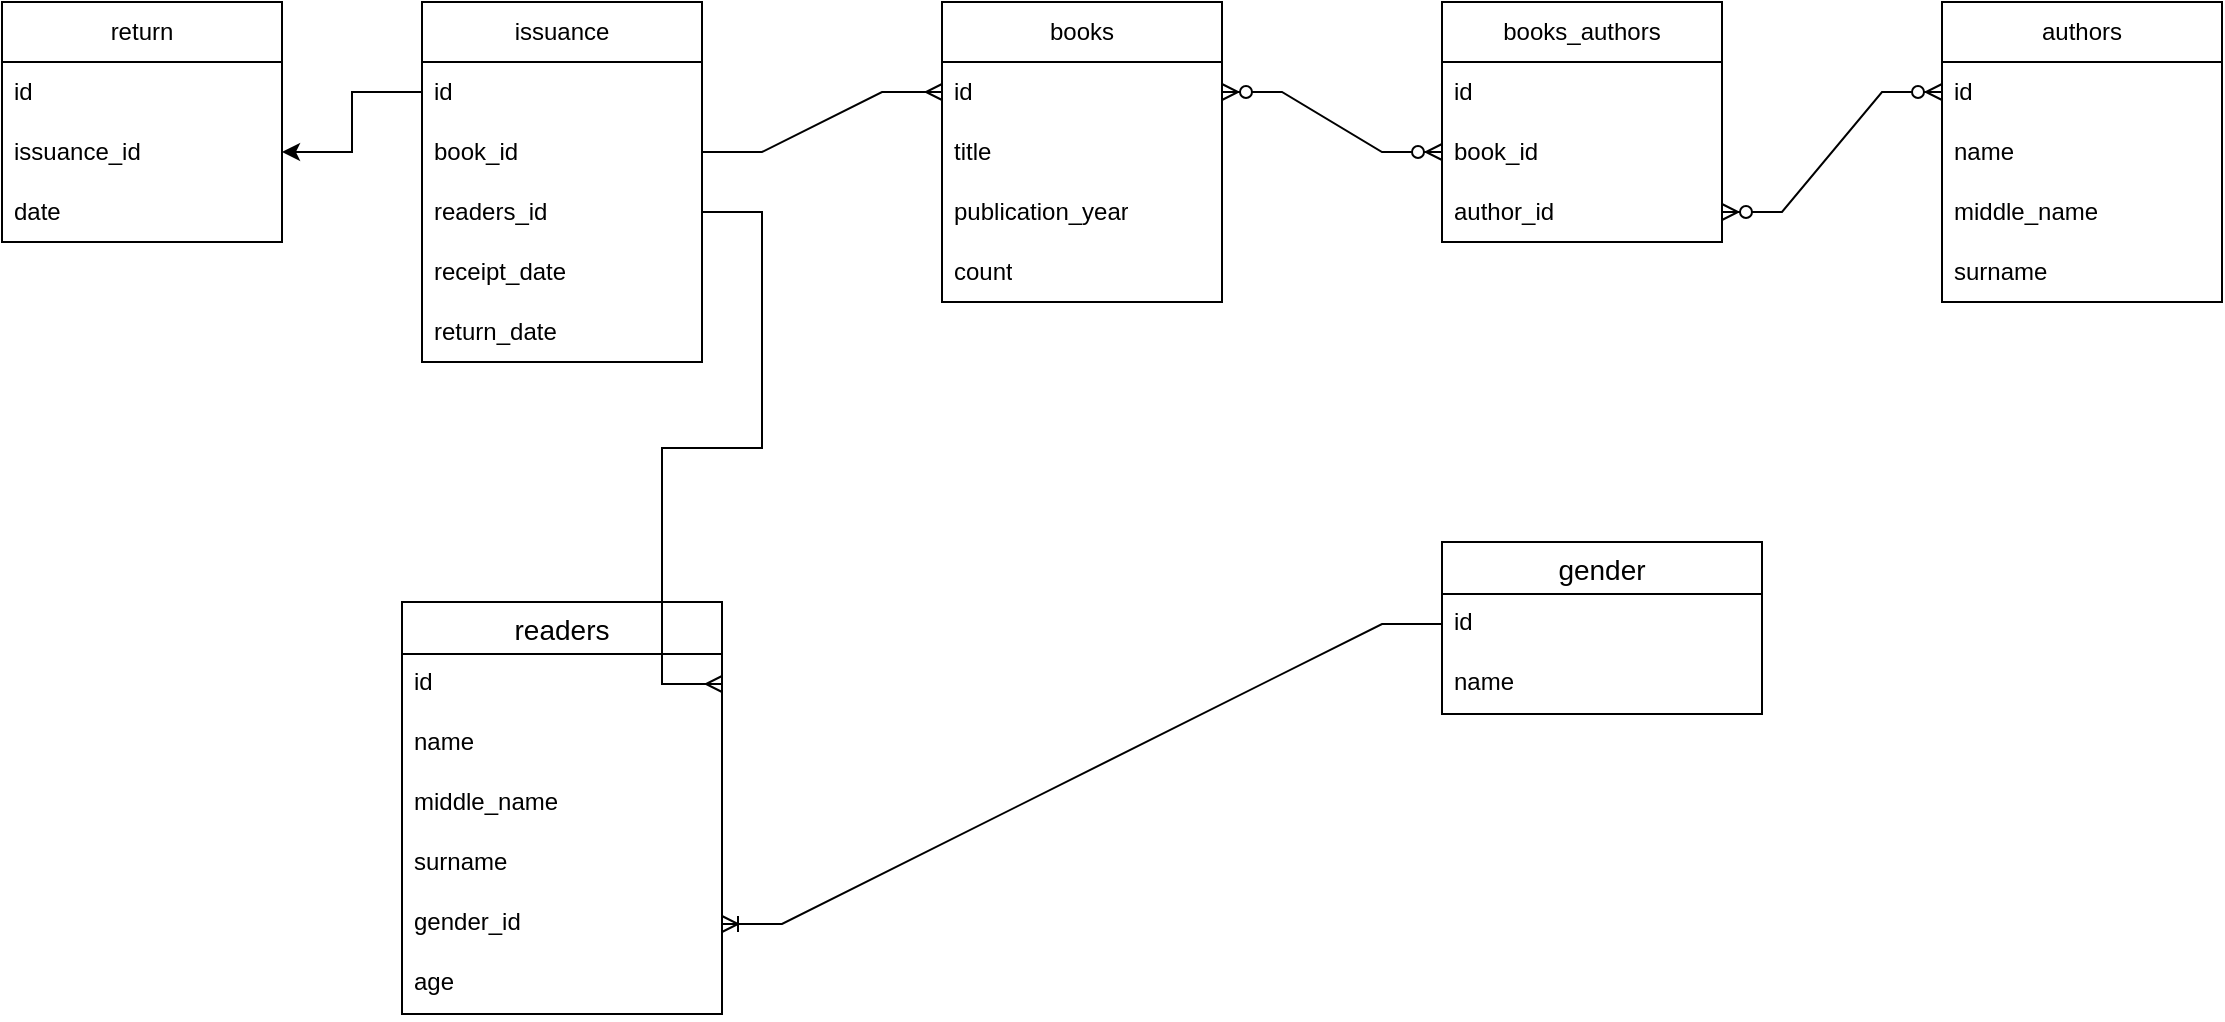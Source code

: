 <mxfile version="24.2.8" type="google">
  <diagram name="Страница — 1" id="CrQjYrYmRaATVsb7dl6A">
    <mxGraphModel grid="1" page="1" gridSize="10" guides="1" tooltips="1" connect="1" arrows="1" fold="1" pageScale="1" pageWidth="827" pageHeight="1169" math="0" shadow="0">
      <root>
        <mxCell id="0" />
        <mxCell id="1" parent="0" />
        <mxCell id="4VSCTYu78RrdN9YdUNnb-1" value="authors" style="swimlane;fontStyle=0;childLayout=stackLayout;horizontal=1;startSize=30;horizontalStack=0;resizeParent=1;resizeParentMax=0;resizeLast=0;collapsible=1;marginBottom=0;whiteSpace=wrap;html=1;" vertex="1" parent="1">
          <mxGeometry x="620" y="150" width="140" height="150" as="geometry" />
        </mxCell>
        <mxCell id="4VSCTYu78RrdN9YdUNnb-2" value="id" style="text;strokeColor=none;fillColor=none;align=left;verticalAlign=middle;spacingLeft=4;spacingRight=4;overflow=hidden;points=[[0,0.5],[1,0.5]];portConstraint=eastwest;rotatable=0;whiteSpace=wrap;html=1;" vertex="1" parent="4VSCTYu78RrdN9YdUNnb-1">
          <mxGeometry y="30" width="140" height="30" as="geometry" />
        </mxCell>
        <mxCell id="4VSCTYu78RrdN9YdUNnb-5" value="name" style="text;strokeColor=none;fillColor=none;align=left;verticalAlign=middle;spacingLeft=4;spacingRight=4;overflow=hidden;points=[[0,0.5],[1,0.5]];portConstraint=eastwest;rotatable=0;whiteSpace=wrap;html=1;" vertex="1" parent="4VSCTYu78RrdN9YdUNnb-1">
          <mxGeometry y="60" width="140" height="30" as="geometry" />
        </mxCell>
        <mxCell id="4VSCTYu78RrdN9YdUNnb-3" value="middle_name" style="text;strokeColor=none;fillColor=none;align=left;verticalAlign=middle;spacingLeft=4;spacingRight=4;overflow=hidden;points=[[0,0.5],[1,0.5]];portConstraint=eastwest;rotatable=0;whiteSpace=wrap;html=1;" vertex="1" parent="4VSCTYu78RrdN9YdUNnb-1">
          <mxGeometry y="90" width="140" height="30" as="geometry" />
        </mxCell>
        <mxCell id="4VSCTYu78RrdN9YdUNnb-4" value="surname" style="text;strokeColor=none;fillColor=none;align=left;verticalAlign=middle;spacingLeft=4;spacingRight=4;overflow=hidden;points=[[0,0.5],[1,0.5]];portConstraint=eastwest;rotatable=0;whiteSpace=wrap;html=1;" vertex="1" parent="4VSCTYu78RrdN9YdUNnb-1">
          <mxGeometry y="120" width="140" height="30" as="geometry" />
        </mxCell>
        <mxCell id="4VSCTYu78RrdN9YdUNnb-6" value="books" style="swimlane;fontStyle=0;childLayout=stackLayout;horizontal=1;startSize=30;horizontalStack=0;resizeParent=1;resizeParentMax=0;resizeLast=0;collapsible=1;marginBottom=0;whiteSpace=wrap;html=1;" vertex="1" parent="1">
          <mxGeometry x="120" y="150" width="140" height="150" as="geometry" />
        </mxCell>
        <mxCell id="4VSCTYu78RrdN9YdUNnb-7" value="id" style="text;strokeColor=none;fillColor=none;align=left;verticalAlign=middle;spacingLeft=4;spacingRight=4;overflow=hidden;points=[[0,0.5],[1,0.5]];portConstraint=eastwest;rotatable=0;whiteSpace=wrap;html=1;" vertex="1" parent="4VSCTYu78RrdN9YdUNnb-6">
          <mxGeometry y="30" width="140" height="30" as="geometry" />
        </mxCell>
        <mxCell id="4VSCTYu78RrdN9YdUNnb-10" value="title" style="text;strokeColor=none;fillColor=none;align=left;verticalAlign=middle;spacingLeft=4;spacingRight=4;overflow=hidden;points=[[0,0.5],[1,0.5]];portConstraint=eastwest;rotatable=0;whiteSpace=wrap;html=1;" vertex="1" parent="4VSCTYu78RrdN9YdUNnb-6">
          <mxGeometry y="60" width="140" height="30" as="geometry" />
        </mxCell>
        <mxCell id="4VSCTYu78RrdN9YdUNnb-11" value="publication_year" style="text;strokeColor=none;fillColor=none;align=left;verticalAlign=middle;spacingLeft=4;spacingRight=4;overflow=hidden;points=[[0,0.5],[1,0.5]];portConstraint=eastwest;rotatable=0;whiteSpace=wrap;html=1;" vertex="1" parent="4VSCTYu78RrdN9YdUNnb-6">
          <mxGeometry y="90" width="140" height="30" as="geometry" />
        </mxCell>
        <mxCell id="4VSCTYu78RrdN9YdUNnb-13" value="count" style="text;strokeColor=none;fillColor=none;align=left;verticalAlign=middle;spacingLeft=4;spacingRight=4;overflow=hidden;points=[[0,0.5],[1,0.5]];portConstraint=eastwest;rotatable=0;whiteSpace=wrap;html=1;" vertex="1" parent="4VSCTYu78RrdN9YdUNnb-6">
          <mxGeometry y="120" width="140" height="30" as="geometry" />
        </mxCell>
        <mxCell id="4VSCTYu78RrdN9YdUNnb-14" value="books_authors" style="swimlane;fontStyle=0;childLayout=stackLayout;horizontal=1;startSize=30;horizontalStack=0;resizeParent=1;resizeParentMax=0;resizeLast=0;collapsible=1;marginBottom=0;whiteSpace=wrap;html=1;" vertex="1" parent="1">
          <mxGeometry x="370" y="150" width="140" height="120" as="geometry" />
        </mxCell>
        <mxCell id="4VSCTYu78RrdN9YdUNnb-15" value="id" style="text;strokeColor=none;fillColor=none;align=left;verticalAlign=middle;spacingLeft=4;spacingRight=4;overflow=hidden;points=[[0,0.5],[1,0.5]];portConstraint=eastwest;rotatable=0;whiteSpace=wrap;html=1;" vertex="1" parent="4VSCTYu78RrdN9YdUNnb-14">
          <mxGeometry y="30" width="140" height="30" as="geometry" />
        </mxCell>
        <mxCell id="4VSCTYu78RrdN9YdUNnb-16" value="book_id" style="text;strokeColor=none;fillColor=none;align=left;verticalAlign=middle;spacingLeft=4;spacingRight=4;overflow=hidden;points=[[0,0.5],[1,0.5]];portConstraint=eastwest;rotatable=0;whiteSpace=wrap;html=1;" vertex="1" parent="4VSCTYu78RrdN9YdUNnb-14">
          <mxGeometry y="60" width="140" height="30" as="geometry" />
        </mxCell>
        <mxCell id="4VSCTYu78RrdN9YdUNnb-17" value="author_id" style="text;strokeColor=none;fillColor=none;align=left;verticalAlign=middle;spacingLeft=4;spacingRight=4;overflow=hidden;points=[[0,0.5],[1,0.5]];portConstraint=eastwest;rotatable=0;whiteSpace=wrap;html=1;" vertex="1" parent="4VSCTYu78RrdN9YdUNnb-14">
          <mxGeometry y="90" width="140" height="30" as="geometry" />
        </mxCell>
        <mxCell id="4VSCTYu78RrdN9YdUNnb-18" value="" style="edgeStyle=entityRelationEdgeStyle;fontSize=12;html=1;endArrow=ERzeroToMany;endFill=1;startArrow=ERzeroToMany;rounded=0;entryX=0;entryY=0.5;entryDx=0;entryDy=0;exitX=1;exitY=0.5;exitDx=0;exitDy=0;" edge="1" parent="1" source="4VSCTYu78RrdN9YdUNnb-7" target="4VSCTYu78RrdN9YdUNnb-16">
          <mxGeometry width="100" height="100" relative="1" as="geometry">
            <mxPoint x="310" y="470" as="sourcePoint" />
            <mxPoint x="410" y="370" as="targetPoint" />
          </mxGeometry>
        </mxCell>
        <mxCell id="4VSCTYu78RrdN9YdUNnb-19" value="" style="edgeStyle=entityRelationEdgeStyle;fontSize=12;html=1;endArrow=ERzeroToMany;endFill=1;startArrow=ERzeroToMany;rounded=0;entryX=0;entryY=0.5;entryDx=0;entryDy=0;exitX=1;exitY=0.5;exitDx=0;exitDy=0;" edge="1" parent="1" source="4VSCTYu78RrdN9YdUNnb-17" target="4VSCTYu78RrdN9YdUNnb-2">
          <mxGeometry width="100" height="100" relative="1" as="geometry">
            <mxPoint x="454" y="500" as="sourcePoint" />
            <mxPoint x="554" y="400" as="targetPoint" />
          </mxGeometry>
        </mxCell>
        <mxCell id="4VSCTYu78RrdN9YdUNnb-20" value="gender" style="swimlane;fontStyle=0;childLayout=stackLayout;horizontal=1;startSize=26;horizontalStack=0;resizeParent=1;resizeParentMax=0;resizeLast=0;collapsible=1;marginBottom=0;align=center;fontSize=14;" vertex="1" parent="1">
          <mxGeometry x="370" y="420" width="160" height="86" as="geometry" />
        </mxCell>
        <mxCell id="4VSCTYu78RrdN9YdUNnb-21" value="id" style="text;strokeColor=none;fillColor=none;spacingLeft=4;spacingRight=4;overflow=hidden;rotatable=0;points=[[0,0.5],[1,0.5]];portConstraint=eastwest;fontSize=12;whiteSpace=wrap;html=1;" vertex="1" parent="4VSCTYu78RrdN9YdUNnb-20">
          <mxGeometry y="26" width="160" height="30" as="geometry" />
        </mxCell>
        <mxCell id="4VSCTYu78RrdN9YdUNnb-22" value="name" style="text;strokeColor=none;fillColor=none;spacingLeft=4;spacingRight=4;overflow=hidden;rotatable=0;points=[[0,0.5],[1,0.5]];portConstraint=eastwest;fontSize=12;whiteSpace=wrap;html=1;" vertex="1" parent="4VSCTYu78RrdN9YdUNnb-20">
          <mxGeometry y="56" width="160" height="30" as="geometry" />
        </mxCell>
        <mxCell id="4VSCTYu78RrdN9YdUNnb-24" value="readers" style="swimlane;fontStyle=0;childLayout=stackLayout;horizontal=1;startSize=26;horizontalStack=0;resizeParent=1;resizeParentMax=0;resizeLast=0;collapsible=1;marginBottom=0;align=center;fontSize=14;" vertex="1" parent="1">
          <mxGeometry x="-150" y="450" width="160" height="206" as="geometry" />
        </mxCell>
        <mxCell id="4VSCTYu78RrdN9YdUNnb-25" value="id" style="text;strokeColor=none;fillColor=none;spacingLeft=4;spacingRight=4;overflow=hidden;rotatable=0;points=[[0,0.5],[1,0.5]];portConstraint=eastwest;fontSize=12;whiteSpace=wrap;html=1;" vertex="1" parent="4VSCTYu78RrdN9YdUNnb-24">
          <mxGeometry y="26" width="160" height="30" as="geometry" />
        </mxCell>
        <mxCell id="4VSCTYu78RrdN9YdUNnb-26" value="name" style="text;strokeColor=none;fillColor=none;spacingLeft=4;spacingRight=4;overflow=hidden;rotatable=0;points=[[0,0.5],[1,0.5]];portConstraint=eastwest;fontSize=12;whiteSpace=wrap;html=1;" vertex="1" parent="4VSCTYu78RrdN9YdUNnb-24">
          <mxGeometry y="56" width="160" height="30" as="geometry" />
        </mxCell>
        <mxCell id="4VSCTYu78RrdN9YdUNnb-27" value="middle_name" style="text;strokeColor=none;fillColor=none;spacingLeft=4;spacingRight=4;overflow=hidden;rotatable=0;points=[[0,0.5],[1,0.5]];portConstraint=eastwest;fontSize=12;whiteSpace=wrap;html=1;" vertex="1" parent="4VSCTYu78RrdN9YdUNnb-24">
          <mxGeometry y="86" width="160" height="30" as="geometry" />
        </mxCell>
        <mxCell id="4VSCTYu78RrdN9YdUNnb-28" value="surname" style="text;strokeColor=none;fillColor=none;spacingLeft=4;spacingRight=4;overflow=hidden;rotatable=0;points=[[0,0.5],[1,0.5]];portConstraint=eastwest;fontSize=12;whiteSpace=wrap;html=1;" vertex="1" parent="4VSCTYu78RrdN9YdUNnb-24">
          <mxGeometry y="116" width="160" height="30" as="geometry" />
        </mxCell>
        <mxCell id="4VSCTYu78RrdN9YdUNnb-30" value="gender_id" style="text;strokeColor=none;fillColor=none;spacingLeft=4;spacingRight=4;overflow=hidden;rotatable=0;points=[[0,0.5],[1,0.5]];portConstraint=eastwest;fontSize=12;whiteSpace=wrap;html=1;" vertex="1" parent="4VSCTYu78RrdN9YdUNnb-24">
          <mxGeometry y="146" width="160" height="30" as="geometry" />
        </mxCell>
        <mxCell id="4VSCTYu78RrdN9YdUNnb-29" value="age" style="text;strokeColor=none;fillColor=none;spacingLeft=4;spacingRight=4;overflow=hidden;rotatable=0;points=[[0,0.5],[1,0.5]];portConstraint=eastwest;fontSize=12;whiteSpace=wrap;html=1;" vertex="1" parent="4VSCTYu78RrdN9YdUNnb-24">
          <mxGeometry y="176" width="160" height="30" as="geometry" />
        </mxCell>
        <mxCell id="4VSCTYu78RrdN9YdUNnb-31" value="" style="edgeStyle=entityRelationEdgeStyle;fontSize=12;html=1;endArrow=ERoneToMany;rounded=0;entryX=1;entryY=0.5;entryDx=0;entryDy=0;exitX=0;exitY=0.5;exitDx=0;exitDy=0;" edge="1" parent="1" source="4VSCTYu78RrdN9YdUNnb-21" target="4VSCTYu78RrdN9YdUNnb-30">
          <mxGeometry width="100" height="100" relative="1" as="geometry">
            <mxPoint x="310" y="730" as="sourcePoint" />
            <mxPoint x="410" y="630" as="targetPoint" />
          </mxGeometry>
        </mxCell>
        <mxCell id="4VSCTYu78RrdN9YdUNnb-32" value="issuance" style="swimlane;fontStyle=0;childLayout=stackLayout;horizontal=1;startSize=30;horizontalStack=0;resizeParent=1;resizeParentMax=0;resizeLast=0;collapsible=1;marginBottom=0;whiteSpace=wrap;html=1;" vertex="1" parent="1">
          <mxGeometry x="-140" y="150" width="140" height="180" as="geometry" />
        </mxCell>
        <mxCell id="4VSCTYu78RrdN9YdUNnb-33" value="id" style="text;strokeColor=none;fillColor=none;align=left;verticalAlign=middle;spacingLeft=4;spacingRight=4;overflow=hidden;points=[[0,0.5],[1,0.5]];portConstraint=eastwest;rotatable=0;whiteSpace=wrap;html=1;" vertex="1" parent="4VSCTYu78RrdN9YdUNnb-32">
          <mxGeometry y="30" width="140" height="30" as="geometry" />
        </mxCell>
        <mxCell id="4VSCTYu78RrdN9YdUNnb-34" value="book_id" style="text;strokeColor=none;fillColor=none;align=left;verticalAlign=middle;spacingLeft=4;spacingRight=4;overflow=hidden;points=[[0,0.5],[1,0.5]];portConstraint=eastwest;rotatable=0;whiteSpace=wrap;html=1;" vertex="1" parent="4VSCTYu78RrdN9YdUNnb-32">
          <mxGeometry y="60" width="140" height="30" as="geometry" />
        </mxCell>
        <mxCell id="4VSCTYu78RrdN9YdUNnb-35" value="readers_id" style="text;strokeColor=none;fillColor=none;align=left;verticalAlign=middle;spacingLeft=4;spacingRight=4;overflow=hidden;points=[[0,0.5],[1,0.5]];portConstraint=eastwest;rotatable=0;whiteSpace=wrap;html=1;" vertex="1" parent="4VSCTYu78RrdN9YdUNnb-32">
          <mxGeometry y="90" width="140" height="30" as="geometry" />
        </mxCell>
        <mxCell id="4VSCTYu78RrdN9YdUNnb-37" value="receipt_date" style="text;strokeColor=none;fillColor=none;align=left;verticalAlign=middle;spacingLeft=4;spacingRight=4;overflow=hidden;points=[[0,0.5],[1,0.5]];portConstraint=eastwest;rotatable=0;whiteSpace=wrap;html=1;" vertex="1" parent="4VSCTYu78RrdN9YdUNnb-32">
          <mxGeometry y="120" width="140" height="30" as="geometry" />
        </mxCell>
        <mxCell id="4VSCTYu78RrdN9YdUNnb-36" value="return_date" style="text;strokeColor=none;fillColor=none;align=left;verticalAlign=middle;spacingLeft=4;spacingRight=4;overflow=hidden;points=[[0,0.5],[1,0.5]];portConstraint=eastwest;rotatable=0;whiteSpace=wrap;html=1;" vertex="1" parent="4VSCTYu78RrdN9YdUNnb-32">
          <mxGeometry y="150" width="140" height="30" as="geometry" />
        </mxCell>
        <mxCell id="4VSCTYu78RrdN9YdUNnb-38" value="" style="edgeStyle=entityRelationEdgeStyle;fontSize=12;html=1;endArrow=ERmany;rounded=0;exitX=1;exitY=0.5;exitDx=0;exitDy=0;entryX=0;entryY=0.5;entryDx=0;entryDy=0;" edge="1" parent="1" source="4VSCTYu78RrdN9YdUNnb-34" target="4VSCTYu78RrdN9YdUNnb-7">
          <mxGeometry width="100" height="100" relative="1" as="geometry">
            <mxPoint x="10" y="300" as="sourcePoint" />
            <mxPoint x="110" y="200" as="targetPoint" />
          </mxGeometry>
        </mxCell>
        <mxCell id="4VSCTYu78RrdN9YdUNnb-39" value="" style="edgeStyle=entityRelationEdgeStyle;fontSize=12;html=1;endArrow=ERmany;rounded=0;entryX=1;entryY=0.5;entryDx=0;entryDy=0;exitX=1;exitY=0.5;exitDx=0;exitDy=0;" edge="1" parent="1" source="4VSCTYu78RrdN9YdUNnb-35" target="4VSCTYu78RrdN9YdUNnb-25">
          <mxGeometry width="100" height="100" relative="1" as="geometry">
            <mxPoint x="60" y="250" as="sourcePoint" />
            <mxPoint x="70" y="486" as="targetPoint" />
            <Array as="points">
              <mxPoint x="170" y="255" />
              <mxPoint x="100" y="425" />
              <mxPoint x="80" y="425" />
              <mxPoint x="20" y="440" />
              <mxPoint x="60" y="430" />
              <mxPoint x="60" y="420" />
              <mxPoint x="40" y="430" />
              <mxPoint x="70" y="430" />
            </Array>
          </mxGeometry>
        </mxCell>
        <mxCell id="4VSCTYu78RrdN9YdUNnb-42" value="return" style="swimlane;fontStyle=0;childLayout=stackLayout;horizontal=1;startSize=30;horizontalStack=0;resizeParent=1;resizeParentMax=0;resizeLast=0;collapsible=1;marginBottom=0;whiteSpace=wrap;html=1;" vertex="1" parent="1">
          <mxGeometry x="-350" y="150" width="140" height="120" as="geometry" />
        </mxCell>
        <mxCell id="4VSCTYu78RrdN9YdUNnb-43" value="id" style="text;strokeColor=none;fillColor=none;align=left;verticalAlign=middle;spacingLeft=4;spacingRight=4;overflow=hidden;points=[[0,0.5],[1,0.5]];portConstraint=eastwest;rotatable=0;whiteSpace=wrap;html=1;" vertex="1" parent="4VSCTYu78RrdN9YdUNnb-42">
          <mxGeometry y="30" width="140" height="30" as="geometry" />
        </mxCell>
        <mxCell id="4VSCTYu78RrdN9YdUNnb-44" value="issuance_id" style="text;strokeColor=none;fillColor=none;align=left;verticalAlign=middle;spacingLeft=4;spacingRight=4;overflow=hidden;points=[[0,0.5],[1,0.5]];portConstraint=eastwest;rotatable=0;whiteSpace=wrap;html=1;" vertex="1" parent="4VSCTYu78RrdN9YdUNnb-42">
          <mxGeometry y="60" width="140" height="30" as="geometry" />
        </mxCell>
        <mxCell id="4VSCTYu78RrdN9YdUNnb-45" value="date" style="text;strokeColor=none;fillColor=none;align=left;verticalAlign=middle;spacingLeft=4;spacingRight=4;overflow=hidden;points=[[0,0.5],[1,0.5]];portConstraint=eastwest;rotatable=0;whiteSpace=wrap;html=1;" vertex="1" parent="4VSCTYu78RrdN9YdUNnb-42">
          <mxGeometry y="90" width="140" height="30" as="geometry" />
        </mxCell>
        <mxCell id="4VSCTYu78RrdN9YdUNnb-47" style="edgeStyle=orthogonalEdgeStyle;rounded=0;orthogonalLoop=1;jettySize=auto;html=1;exitX=0;exitY=0.5;exitDx=0;exitDy=0;entryX=1;entryY=0.5;entryDx=0;entryDy=0;" edge="1" parent="1" source="4VSCTYu78RrdN9YdUNnb-33" target="4VSCTYu78RrdN9YdUNnb-44">
          <mxGeometry relative="1" as="geometry" />
        </mxCell>
      </root>
    </mxGraphModel>
  </diagram>
</mxfile>
